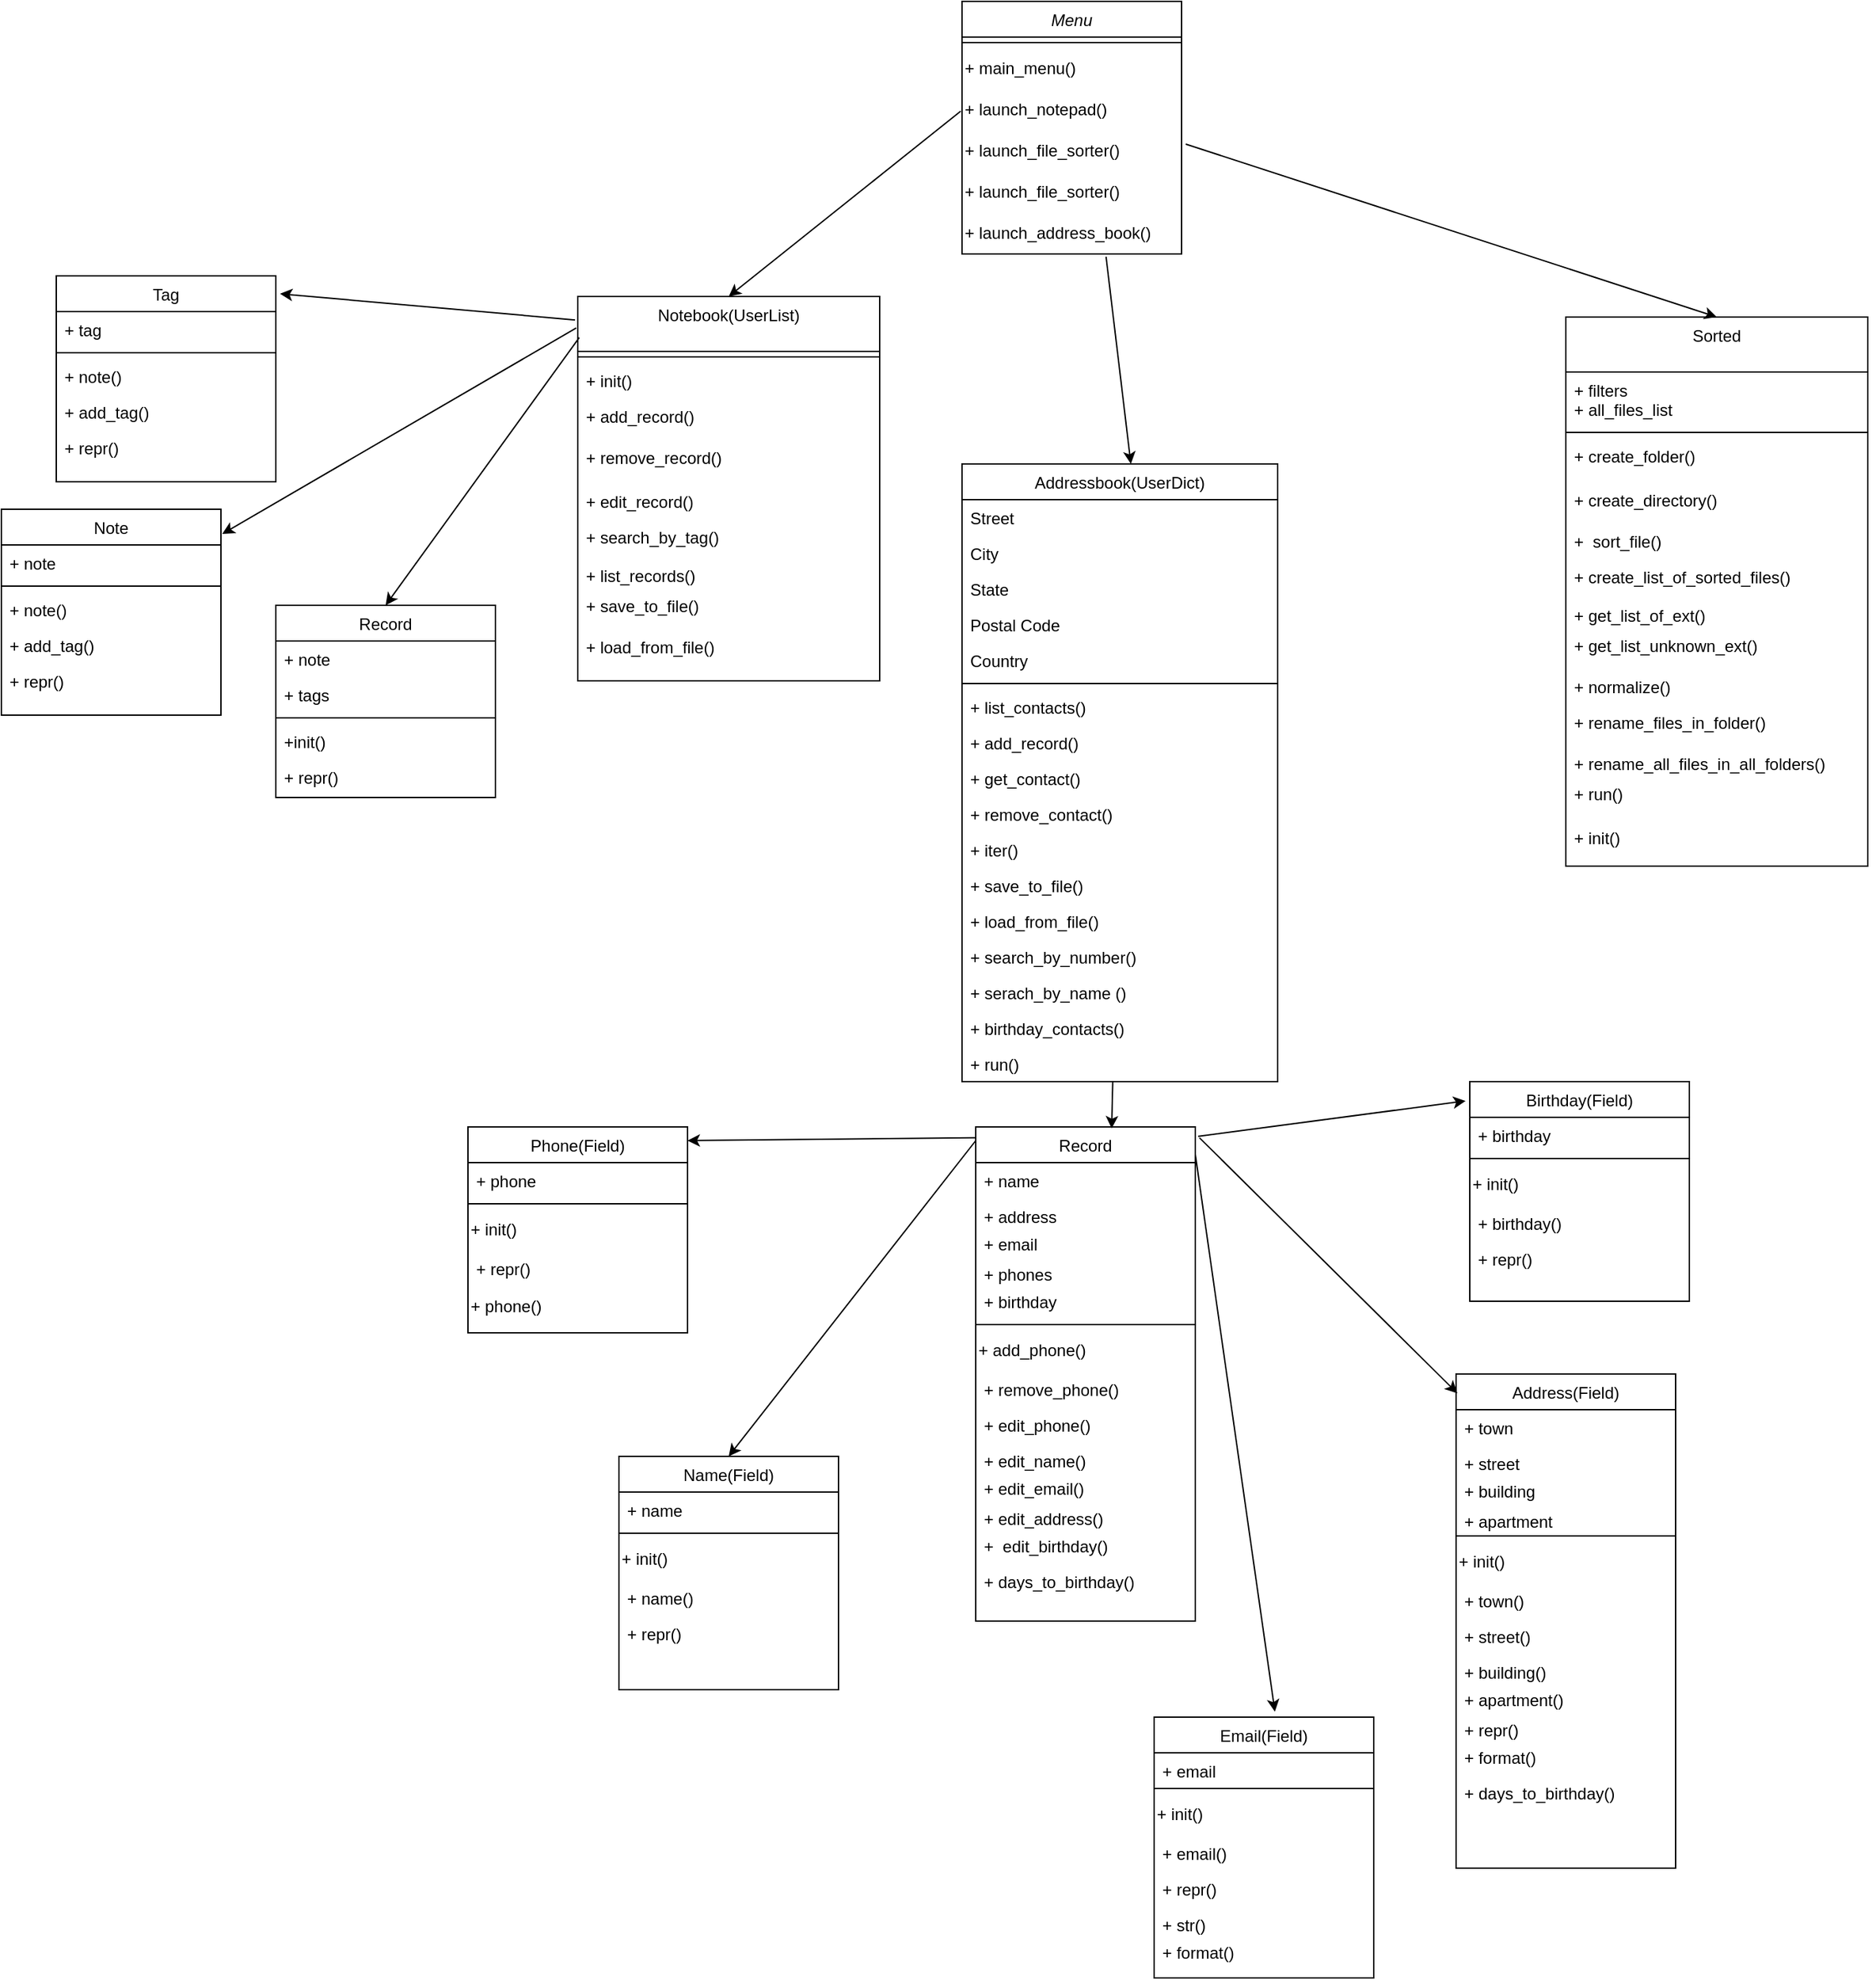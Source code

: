 <mxfile version="22.1.4" type="github">
  <diagram id="C5RBs43oDa-KdzZeNtuy" name="Page-1">
    <mxGraphModel dx="2603" dy="827" grid="1" gridSize="10" guides="1" tooltips="1" connect="1" arrows="1" fold="1" page="1" pageScale="1" pageWidth="1169" pageHeight="1654" math="0" shadow="0">
      <root>
        <mxCell id="WIyWlLk6GJQsqaUBKTNV-0" />
        <mxCell id="WIyWlLk6GJQsqaUBKTNV-1" parent="WIyWlLk6GJQsqaUBKTNV-0" />
        <mxCell id="zkfFHV4jXpPFQw0GAbJ--0" value="Menu" style="swimlane;fontStyle=2;align=center;verticalAlign=top;childLayout=stackLayout;horizontal=1;startSize=26;horizontalStack=0;resizeParent=1;resizeLast=0;collapsible=1;marginBottom=0;rounded=0;shadow=0;strokeWidth=1;labelBackgroundColor=default;" parent="WIyWlLk6GJQsqaUBKTNV-1" vertex="1">
          <mxGeometry x="-240" y="40" width="160" height="184" as="geometry">
            <mxRectangle x="230" y="140" width="160" height="26" as="alternateBounds" />
          </mxGeometry>
        </mxCell>
        <mxCell id="zkfFHV4jXpPFQw0GAbJ--4" value="" style="line;html=1;strokeWidth=1;align=left;verticalAlign=middle;spacingTop=-1;spacingLeft=3;spacingRight=3;rotatable=0;labelPosition=right;points=[];portConstraint=eastwest;" parent="zkfFHV4jXpPFQw0GAbJ--0" vertex="1">
          <mxGeometry y="26" width="160" height="8" as="geometry" />
        </mxCell>
        <mxCell id="Uabi-TmTKqP2fMyp2ywP-6" value="+ main_menu()" style="text;html=1;align=left;verticalAlign=middle;resizable=0;points=[];autosize=1;strokeColor=none;fillColor=none;" vertex="1" parent="zkfFHV4jXpPFQw0GAbJ--0">
          <mxGeometry y="34" width="160" height="30" as="geometry" />
        </mxCell>
        <mxCell id="Uabi-TmTKqP2fMyp2ywP-8" value="+ launch_notepad()" style="text;html=1;align=left;verticalAlign=middle;resizable=0;points=[];autosize=1;strokeColor=none;fillColor=none;" vertex="1" parent="zkfFHV4jXpPFQw0GAbJ--0">
          <mxGeometry y="64" width="160" height="30" as="geometry" />
        </mxCell>
        <mxCell id="Uabi-TmTKqP2fMyp2ywP-166" value="+ launch_file_sorter()" style="text;html=1;align=left;verticalAlign=middle;resizable=0;points=[];autosize=1;strokeColor=none;fillColor=none;" vertex="1" parent="zkfFHV4jXpPFQw0GAbJ--0">
          <mxGeometry y="94" width="160" height="30" as="geometry" />
        </mxCell>
        <mxCell id="Uabi-TmTKqP2fMyp2ywP-11" value="+ launch_file_sorter()" style="text;html=1;align=left;verticalAlign=middle;resizable=0;points=[];autosize=1;strokeColor=none;fillColor=none;" vertex="1" parent="zkfFHV4jXpPFQw0GAbJ--0">
          <mxGeometry y="124" width="160" height="30" as="geometry" />
        </mxCell>
        <mxCell id="Uabi-TmTKqP2fMyp2ywP-7" value="+ launch_address_book()" style="text;html=1;align=left;verticalAlign=middle;resizable=0;points=[];autosize=1;strokeColor=none;fillColor=none;" vertex="1" parent="zkfFHV4jXpPFQw0GAbJ--0">
          <mxGeometry y="154" width="160" height="30" as="geometry" />
        </mxCell>
        <mxCell id="zkfFHV4jXpPFQw0GAbJ--6" value="Note" style="swimlane;fontStyle=0;align=center;verticalAlign=top;childLayout=stackLayout;horizontal=1;startSize=26;horizontalStack=0;resizeParent=1;resizeLast=0;collapsible=1;marginBottom=0;rounded=0;shadow=0;strokeWidth=1;" parent="WIyWlLk6GJQsqaUBKTNV-1" vertex="1">
          <mxGeometry x="-940" y="410" width="160" height="150" as="geometry">
            <mxRectangle x="130" y="380" width="160" height="26" as="alternateBounds" />
          </mxGeometry>
        </mxCell>
        <mxCell id="zkfFHV4jXpPFQw0GAbJ--7" value="+ note" style="text;align=left;verticalAlign=top;spacingLeft=4;spacingRight=4;overflow=hidden;rotatable=0;points=[[0,0.5],[1,0.5]];portConstraint=eastwest;" parent="zkfFHV4jXpPFQw0GAbJ--6" vertex="1">
          <mxGeometry y="26" width="160" height="26" as="geometry" />
        </mxCell>
        <mxCell id="zkfFHV4jXpPFQw0GAbJ--9" value="" style="line;html=1;strokeWidth=1;align=left;verticalAlign=middle;spacingTop=-1;spacingLeft=3;spacingRight=3;rotatable=0;labelPosition=right;points=[];portConstraint=eastwest;" parent="zkfFHV4jXpPFQw0GAbJ--6" vertex="1">
          <mxGeometry y="52" width="160" height="8" as="geometry" />
        </mxCell>
        <mxCell id="zkfFHV4jXpPFQw0GAbJ--10" value="+ note()" style="text;align=left;verticalAlign=top;spacingLeft=4;spacingRight=4;overflow=hidden;rotatable=0;points=[[0,0.5],[1,0.5]];portConstraint=eastwest;fontStyle=0" parent="zkfFHV4jXpPFQw0GAbJ--6" vertex="1">
          <mxGeometry y="60" width="160" height="26" as="geometry" />
        </mxCell>
        <mxCell id="zkfFHV4jXpPFQw0GAbJ--11" value="+ add_tag()" style="text;align=left;verticalAlign=top;spacingLeft=4;spacingRight=4;overflow=hidden;rotatable=0;points=[[0,0.5],[1,0.5]];portConstraint=eastwest;" parent="zkfFHV4jXpPFQw0GAbJ--6" vertex="1">
          <mxGeometry y="86" width="160" height="26" as="geometry" />
        </mxCell>
        <mxCell id="Uabi-TmTKqP2fMyp2ywP-159" value="+ repr()" style="text;align=left;verticalAlign=top;spacingLeft=4;spacingRight=4;overflow=hidden;rotatable=0;points=[[0,0.5],[1,0.5]];portConstraint=eastwest;" vertex="1" parent="zkfFHV4jXpPFQw0GAbJ--6">
          <mxGeometry y="112" width="160" height="26" as="geometry" />
        </mxCell>
        <mxCell id="zkfFHV4jXpPFQw0GAbJ--13" value="Sorted" style="swimlane;fontStyle=0;align=center;verticalAlign=top;childLayout=stackLayout;horizontal=1;startSize=40;horizontalStack=0;resizeParent=1;resizeLast=0;collapsible=1;marginBottom=0;rounded=0;shadow=0;strokeWidth=1;" parent="WIyWlLk6GJQsqaUBKTNV-1" vertex="1">
          <mxGeometry x="200" y="270" width="220" height="400" as="geometry">
            <mxRectangle x="340" y="380" width="170" height="26" as="alternateBounds" />
          </mxGeometry>
        </mxCell>
        <mxCell id="Uabi-TmTKqP2fMyp2ywP-145" value="+ filters&#xa;+ all_files_list" style="text;align=left;verticalAlign=top;spacingLeft=4;spacingRight=4;overflow=hidden;rotatable=0;points=[[0,0.5],[1,0.5]];portConstraint=eastwest;fontStyle=0" vertex="1" parent="zkfFHV4jXpPFQw0GAbJ--13">
          <mxGeometry y="40" width="220" height="40" as="geometry" />
        </mxCell>
        <mxCell id="zkfFHV4jXpPFQw0GAbJ--15" value="&lt;br&gt;" style="line;html=1;strokeWidth=1;align=left;verticalAlign=middle;spacingTop=-1;spacingLeft=3;spacingRight=3;rotatable=0;labelPosition=right;points=[];portConstraint=eastwest;" parent="zkfFHV4jXpPFQw0GAbJ--13" vertex="1">
          <mxGeometry y="80" width="220" height="8" as="geometry" />
        </mxCell>
        <mxCell id="Uabi-TmTKqP2fMyp2ywP-149" value="+ create_folder()&#xa;" style="text;align=left;verticalAlign=top;spacingLeft=4;spacingRight=4;overflow=hidden;rotatable=0;points=[[0,0.5],[1,0.5]];portConstraint=eastwest;rounded=0;shadow=0;html=0;" vertex="1" parent="zkfFHV4jXpPFQw0GAbJ--13">
          <mxGeometry y="88" width="220" height="32" as="geometry" />
        </mxCell>
        <mxCell id="Uabi-TmTKqP2fMyp2ywP-203" value="+ create_directory()" style="text;align=left;verticalAlign=top;spacingLeft=4;spacingRight=4;overflow=hidden;rotatable=0;points=[[0,0.5],[1,0.5]];portConstraint=eastwest;fontStyle=0" vertex="1" parent="zkfFHV4jXpPFQw0GAbJ--13">
          <mxGeometry y="120" width="220" height="30" as="geometry" />
        </mxCell>
        <mxCell id="Uabi-TmTKqP2fMyp2ywP-148" value="+  sort_file()" style="text;align=left;verticalAlign=top;spacingLeft=4;spacingRight=4;overflow=hidden;rotatable=0;points=[[0,0.5],[1,0.5]];portConstraint=eastwest;" vertex="1" parent="zkfFHV4jXpPFQw0GAbJ--13">
          <mxGeometry y="150" width="220" height="26" as="geometry" />
        </mxCell>
        <mxCell id="Uabi-TmTKqP2fMyp2ywP-147" value="+ create_list_of_sorted_files()" style="text;align=left;verticalAlign=top;spacingLeft=4;spacingRight=4;overflow=hidden;rotatable=0;points=[[0,0.5],[1,0.5]];portConstraint=eastwest;rounded=0;shadow=0;html=0;" vertex="1" parent="zkfFHV4jXpPFQw0GAbJ--13">
          <mxGeometry y="176" width="220" height="28" as="geometry" />
        </mxCell>
        <mxCell id="Uabi-TmTKqP2fMyp2ywP-146" value="+ get_list_of_ext()" style="text;align=left;verticalAlign=top;spacingLeft=4;spacingRight=4;overflow=hidden;rotatable=0;points=[[0,0.5],[1,0.5]];portConstraint=eastwest;fontStyle=0" vertex="1" parent="zkfFHV4jXpPFQw0GAbJ--13">
          <mxGeometry y="204" width="220" height="22" as="geometry" />
        </mxCell>
        <mxCell id="Uabi-TmTKqP2fMyp2ywP-144" value="+ get_list_unknown_ext()" style="text;align=left;verticalAlign=top;spacingLeft=4;spacingRight=4;overflow=hidden;rotatable=0;points=[[0,0.5],[1,0.5]];portConstraint=eastwest;fontStyle=0" vertex="1" parent="zkfFHV4jXpPFQw0GAbJ--13">
          <mxGeometry y="226" width="220" height="30" as="geometry" />
        </mxCell>
        <mxCell id="Uabi-TmTKqP2fMyp2ywP-152" value="+ normalize()" style="text;align=left;verticalAlign=top;spacingLeft=4;spacingRight=4;overflow=hidden;rotatable=0;points=[[0,0.5],[1,0.5]];portConstraint=eastwest;" vertex="1" parent="zkfFHV4jXpPFQw0GAbJ--13">
          <mxGeometry y="256" width="220" height="26" as="geometry" />
        </mxCell>
        <mxCell id="Uabi-TmTKqP2fMyp2ywP-153" value="+ rename_files_in_folder()" style="text;align=left;verticalAlign=top;spacingLeft=4;spacingRight=4;overflow=hidden;rotatable=0;points=[[0,0.5],[1,0.5]];portConstraint=eastwest;fontStyle=0" vertex="1" parent="zkfFHV4jXpPFQw0GAbJ--13">
          <mxGeometry y="282" width="220" height="30" as="geometry" />
        </mxCell>
        <mxCell id="Uabi-TmTKqP2fMyp2ywP-157" value="+ rename_all_files_in_all_folders()" style="text;align=left;verticalAlign=top;spacingLeft=4;spacingRight=4;overflow=hidden;rotatable=0;points=[[0,0.5],[1,0.5]];portConstraint=eastwest;fontStyle=0" vertex="1" parent="zkfFHV4jXpPFQw0GAbJ--13">
          <mxGeometry y="312" width="220" height="22" as="geometry" />
        </mxCell>
        <mxCell id="Uabi-TmTKqP2fMyp2ywP-156" value="+ run()" style="text;align=left;verticalAlign=top;spacingLeft=4;spacingRight=4;overflow=hidden;rotatable=0;points=[[0,0.5],[1,0.5]];portConstraint=eastwest;rounded=0;shadow=0;html=0;" vertex="1" parent="zkfFHV4jXpPFQw0GAbJ--13">
          <mxGeometry y="334" width="220" height="32" as="geometry" />
        </mxCell>
        <mxCell id="Uabi-TmTKqP2fMyp2ywP-143" value="+ init()" style="text;align=left;verticalAlign=top;spacingLeft=4;spacingRight=4;overflow=hidden;rotatable=0;points=[[0,0.5],[1,0.5]];portConstraint=eastwest;" vertex="1" parent="zkfFHV4jXpPFQw0GAbJ--13">
          <mxGeometry y="366" width="220" height="26" as="geometry" />
        </mxCell>
        <mxCell id="zkfFHV4jXpPFQw0GAbJ--17" value="Addressbook(UserDict)" style="swimlane;fontStyle=0;align=center;verticalAlign=top;childLayout=stackLayout;horizontal=1;startSize=26;horizontalStack=0;resizeParent=1;resizeLast=0;collapsible=1;marginBottom=0;rounded=0;shadow=0;strokeWidth=1;" parent="WIyWlLk6GJQsqaUBKTNV-1" vertex="1">
          <mxGeometry x="-240" y="377" width="230" height="450" as="geometry">
            <mxRectangle x="550" y="140" width="160" height="26" as="alternateBounds" />
          </mxGeometry>
        </mxCell>
        <mxCell id="zkfFHV4jXpPFQw0GAbJ--18" value="Street" style="text;align=left;verticalAlign=top;spacingLeft=4;spacingRight=4;overflow=hidden;rotatable=0;points=[[0,0.5],[1,0.5]];portConstraint=eastwest;" parent="zkfFHV4jXpPFQw0GAbJ--17" vertex="1">
          <mxGeometry y="26" width="230" height="26" as="geometry" />
        </mxCell>
        <mxCell id="zkfFHV4jXpPFQw0GAbJ--19" value="City" style="text;align=left;verticalAlign=top;spacingLeft=4;spacingRight=4;overflow=hidden;rotatable=0;points=[[0,0.5],[1,0.5]];portConstraint=eastwest;rounded=0;shadow=0;html=0;" parent="zkfFHV4jXpPFQw0GAbJ--17" vertex="1">
          <mxGeometry y="52" width="230" height="26" as="geometry" />
        </mxCell>
        <mxCell id="zkfFHV4jXpPFQw0GAbJ--20" value="State" style="text;align=left;verticalAlign=top;spacingLeft=4;spacingRight=4;overflow=hidden;rotatable=0;points=[[0,0.5],[1,0.5]];portConstraint=eastwest;rounded=0;shadow=0;html=0;" parent="zkfFHV4jXpPFQw0GAbJ--17" vertex="1">
          <mxGeometry y="78" width="230" height="26" as="geometry" />
        </mxCell>
        <mxCell id="zkfFHV4jXpPFQw0GAbJ--21" value="Postal Code" style="text;align=left;verticalAlign=top;spacingLeft=4;spacingRight=4;overflow=hidden;rotatable=0;points=[[0,0.5],[1,0.5]];portConstraint=eastwest;rounded=0;shadow=0;html=0;" parent="zkfFHV4jXpPFQw0GAbJ--17" vertex="1">
          <mxGeometry y="104" width="230" height="26" as="geometry" />
        </mxCell>
        <mxCell id="zkfFHV4jXpPFQw0GAbJ--22" value="Country" style="text;align=left;verticalAlign=top;spacingLeft=4;spacingRight=4;overflow=hidden;rotatable=0;points=[[0,0.5],[1,0.5]];portConstraint=eastwest;rounded=0;shadow=0;html=0;" parent="zkfFHV4jXpPFQw0GAbJ--17" vertex="1">
          <mxGeometry y="130" width="230" height="26" as="geometry" />
        </mxCell>
        <mxCell id="zkfFHV4jXpPFQw0GAbJ--23" value="" style="line;html=1;strokeWidth=1;align=left;verticalAlign=middle;spacingTop=-1;spacingLeft=3;spacingRight=3;rotatable=0;labelPosition=right;points=[];portConstraint=eastwest;" parent="zkfFHV4jXpPFQw0GAbJ--17" vertex="1">
          <mxGeometry y="156" width="230" height="8" as="geometry" />
        </mxCell>
        <mxCell id="zkfFHV4jXpPFQw0GAbJ--24" value="+ list_contacts()" style="text;align=left;verticalAlign=top;spacingLeft=4;spacingRight=4;overflow=hidden;rotatable=0;points=[[0,0.5],[1,0.5]];portConstraint=eastwest;" parent="zkfFHV4jXpPFQw0GAbJ--17" vertex="1">
          <mxGeometry y="164" width="230" height="26" as="geometry" />
        </mxCell>
        <mxCell id="zkfFHV4jXpPFQw0GAbJ--25" value="+ add_record()" style="text;align=left;verticalAlign=top;spacingLeft=4;spacingRight=4;overflow=hidden;rotatable=0;points=[[0,0.5],[1,0.5]];portConstraint=eastwest;" parent="zkfFHV4jXpPFQw0GAbJ--17" vertex="1">
          <mxGeometry y="190" width="230" height="26" as="geometry" />
        </mxCell>
        <mxCell id="Uabi-TmTKqP2fMyp2ywP-50" value="+ get_contact()" style="text;align=left;verticalAlign=top;spacingLeft=4;spacingRight=4;overflow=hidden;rotatable=0;points=[[0,0.5],[1,0.5]];portConstraint=eastwest;rounded=0;shadow=0;html=0;" vertex="1" parent="zkfFHV4jXpPFQw0GAbJ--17">
          <mxGeometry y="216" width="230" height="26" as="geometry" />
        </mxCell>
        <mxCell id="Uabi-TmTKqP2fMyp2ywP-51" value="+ remove_contact()" style="text;align=left;verticalAlign=top;spacingLeft=4;spacingRight=4;overflow=hidden;rotatable=0;points=[[0,0.5],[1,0.5]];portConstraint=eastwest;rounded=0;shadow=0;html=0;" vertex="1" parent="zkfFHV4jXpPFQw0GAbJ--17">
          <mxGeometry y="242" width="230" height="26" as="geometry" />
        </mxCell>
        <mxCell id="Uabi-TmTKqP2fMyp2ywP-53" value="+ iter()" style="text;align=left;verticalAlign=top;spacingLeft=4;spacingRight=4;overflow=hidden;rotatable=0;points=[[0,0.5],[1,0.5]];portConstraint=eastwest;rounded=0;shadow=0;html=0;" vertex="1" parent="zkfFHV4jXpPFQw0GAbJ--17">
          <mxGeometry y="268" width="230" height="26" as="geometry" />
        </mxCell>
        <mxCell id="Uabi-TmTKqP2fMyp2ywP-52" value="+ save_to_file()" style="text;align=left;verticalAlign=top;spacingLeft=4;spacingRight=4;overflow=hidden;rotatable=0;points=[[0,0.5],[1,0.5]];portConstraint=eastwest;rounded=0;shadow=0;html=0;" vertex="1" parent="zkfFHV4jXpPFQw0GAbJ--17">
          <mxGeometry y="294" width="230" height="26" as="geometry" />
        </mxCell>
        <mxCell id="Uabi-TmTKqP2fMyp2ywP-54" value="+ load_from_file()" style="text;align=left;verticalAlign=top;spacingLeft=4;spacingRight=4;overflow=hidden;rotatable=0;points=[[0,0.5],[1,0.5]];portConstraint=eastwest;" vertex="1" parent="zkfFHV4jXpPFQw0GAbJ--17">
          <mxGeometry y="320" width="230" height="26" as="geometry" />
        </mxCell>
        <mxCell id="Uabi-TmTKqP2fMyp2ywP-59" value="+ search_by_number()" style="text;align=left;verticalAlign=top;spacingLeft=4;spacingRight=4;overflow=hidden;rotatable=0;points=[[0,0.5],[1,0.5]];portConstraint=eastwest;rounded=0;shadow=0;html=0;" vertex="1" parent="zkfFHV4jXpPFQw0GAbJ--17">
          <mxGeometry y="346" width="230" height="26" as="geometry" />
        </mxCell>
        <mxCell id="Uabi-TmTKqP2fMyp2ywP-58" value="+ serach_by_name ()" style="text;align=left;verticalAlign=top;spacingLeft=4;spacingRight=4;overflow=hidden;rotatable=0;points=[[0,0.5],[1,0.5]];portConstraint=eastwest;rounded=0;shadow=0;html=0;" vertex="1" parent="zkfFHV4jXpPFQw0GAbJ--17">
          <mxGeometry y="372" width="230" height="26" as="geometry" />
        </mxCell>
        <mxCell id="Uabi-TmTKqP2fMyp2ywP-57" value="+ birthday_contacts()" style="text;align=left;verticalAlign=top;spacingLeft=4;spacingRight=4;overflow=hidden;rotatable=0;points=[[0,0.5],[1,0.5]];portConstraint=eastwest;rounded=0;shadow=0;html=0;" vertex="1" parent="zkfFHV4jXpPFQw0GAbJ--17">
          <mxGeometry y="398" width="230" height="26" as="geometry" />
        </mxCell>
        <mxCell id="Uabi-TmTKqP2fMyp2ywP-56" value="+ run()" style="text;align=left;verticalAlign=top;spacingLeft=4;spacingRight=4;overflow=hidden;rotatable=0;points=[[0,0.5],[1,0.5]];portConstraint=eastwest;rounded=0;shadow=0;html=0;" vertex="1" parent="zkfFHV4jXpPFQw0GAbJ--17">
          <mxGeometry y="424" width="230" height="26" as="geometry" />
        </mxCell>
        <mxCell id="Uabi-TmTKqP2fMyp2ywP-1" value="" style="endArrow=classic;html=1;rounded=0;exitX=-0.005;exitY=0.082;exitDx=0;exitDy=0;exitPerimeter=0;entryX=1.006;entryY=0.12;entryDx=0;entryDy=0;entryPerimeter=0;" edge="1" parent="WIyWlLk6GJQsqaUBKTNV-1" source="Uabi-TmTKqP2fMyp2ywP-173" target="zkfFHV4jXpPFQw0GAbJ--6">
          <mxGeometry width="50" height="50" relative="1" as="geometry">
            <mxPoint x="-204" y="530" as="sourcePoint" />
            <mxPoint x="-264" y="690" as="targetPoint" />
          </mxGeometry>
        </mxCell>
        <mxCell id="Uabi-TmTKqP2fMyp2ywP-13" value="Record" style="swimlane;fontStyle=0;align=center;verticalAlign=top;childLayout=stackLayout;horizontal=1;startSize=26;horizontalStack=0;resizeParent=1;resizeLast=0;collapsible=1;marginBottom=0;rounded=0;shadow=0;strokeWidth=1;" vertex="1" parent="WIyWlLk6GJQsqaUBKTNV-1">
          <mxGeometry x="-230" y="860" width="160" height="360" as="geometry">
            <mxRectangle x="130" y="380" width="160" height="26" as="alternateBounds" />
          </mxGeometry>
        </mxCell>
        <mxCell id="Uabi-TmTKqP2fMyp2ywP-14" value="+ name" style="text;align=left;verticalAlign=top;spacingLeft=4;spacingRight=4;overflow=hidden;rotatable=0;points=[[0,0.5],[1,0.5]];portConstraint=eastwest;" vertex="1" parent="Uabi-TmTKqP2fMyp2ywP-13">
          <mxGeometry y="26" width="160" height="26" as="geometry" />
        </mxCell>
        <mxCell id="Uabi-TmTKqP2fMyp2ywP-15" value="+ address&#xa;" style="text;align=left;verticalAlign=top;spacingLeft=4;spacingRight=4;overflow=hidden;rotatable=0;points=[[0,0.5],[1,0.5]];portConstraint=eastwest;rounded=0;shadow=0;html=0;" vertex="1" parent="Uabi-TmTKqP2fMyp2ywP-13">
          <mxGeometry y="52" width="160" height="20" as="geometry" />
        </mxCell>
        <mxCell id="Uabi-TmTKqP2fMyp2ywP-17" value="+ email" style="text;align=left;verticalAlign=top;spacingLeft=4;spacingRight=4;overflow=hidden;rotatable=0;points=[[0,0.5],[1,0.5]];portConstraint=eastwest;fontStyle=0" vertex="1" parent="Uabi-TmTKqP2fMyp2ywP-13">
          <mxGeometry y="72" width="160" height="22" as="geometry" />
        </mxCell>
        <mxCell id="Uabi-TmTKqP2fMyp2ywP-20" value="+ phones" style="text;align=left;verticalAlign=top;spacingLeft=4;spacingRight=4;overflow=hidden;rotatable=0;points=[[0,0.5],[1,0.5]];portConstraint=eastwest;fontStyle=0" vertex="1" parent="Uabi-TmTKqP2fMyp2ywP-13">
          <mxGeometry y="94" width="160" height="20" as="geometry" />
        </mxCell>
        <mxCell id="Uabi-TmTKqP2fMyp2ywP-28" value="+ birthday" style="text;align=left;verticalAlign=top;spacingLeft=4;spacingRight=4;overflow=hidden;rotatable=0;points=[[0,0.5],[1,0.5]];portConstraint=eastwest;fontStyle=0" vertex="1" parent="Uabi-TmTKqP2fMyp2ywP-13">
          <mxGeometry y="114" width="160" height="26" as="geometry" />
        </mxCell>
        <mxCell id="Uabi-TmTKqP2fMyp2ywP-16" value="" style="line;html=1;strokeWidth=1;align=left;verticalAlign=middle;spacingTop=-1;spacingLeft=3;spacingRight=3;rotatable=0;labelPosition=right;points=[];portConstraint=eastwest;" vertex="1" parent="Uabi-TmTKqP2fMyp2ywP-13">
          <mxGeometry y="140" width="160" height="8" as="geometry" />
        </mxCell>
        <mxCell id="Uabi-TmTKqP2fMyp2ywP-29" value="+ add_phone()" style="text;html=1;align=left;verticalAlign=middle;resizable=0;points=[];autosize=1;strokeColor=none;fillColor=none;" vertex="1" parent="Uabi-TmTKqP2fMyp2ywP-13">
          <mxGeometry y="148" width="160" height="30" as="geometry" />
        </mxCell>
        <mxCell id="Uabi-TmTKqP2fMyp2ywP-41" value="+ remove_phone()" style="text;align=left;verticalAlign=top;spacingLeft=4;spacingRight=4;overflow=hidden;rotatable=0;points=[[0,0.5],[1,0.5]];portConstraint=eastwest;" vertex="1" parent="Uabi-TmTKqP2fMyp2ywP-13">
          <mxGeometry y="178" width="160" height="26" as="geometry" />
        </mxCell>
        <mxCell id="Uabi-TmTKqP2fMyp2ywP-45" value="+ edit_phone()" style="text;align=left;verticalAlign=top;spacingLeft=4;spacingRight=4;overflow=hidden;rotatable=0;points=[[0,0.5],[1,0.5]];portConstraint=eastwest;fontStyle=0" vertex="1" parent="Uabi-TmTKqP2fMyp2ywP-13">
          <mxGeometry y="204" width="160" height="26" as="geometry" />
        </mxCell>
        <mxCell id="Uabi-TmTKqP2fMyp2ywP-44" value="+ edit_name()" style="text;align=left;verticalAlign=top;spacingLeft=4;spacingRight=4;overflow=hidden;rotatable=0;points=[[0,0.5],[1,0.5]];portConstraint=eastwest;fontStyle=0" vertex="1" parent="Uabi-TmTKqP2fMyp2ywP-13">
          <mxGeometry y="230" width="160" height="20" as="geometry" />
        </mxCell>
        <mxCell id="Uabi-TmTKqP2fMyp2ywP-43" value="+ edit_email()" style="text;align=left;verticalAlign=top;spacingLeft=4;spacingRight=4;overflow=hidden;rotatable=0;points=[[0,0.5],[1,0.5]];portConstraint=eastwest;fontStyle=0" vertex="1" parent="Uabi-TmTKqP2fMyp2ywP-13">
          <mxGeometry y="250" width="160" height="22" as="geometry" />
        </mxCell>
        <mxCell id="Uabi-TmTKqP2fMyp2ywP-42" value="+ edit_address()" style="text;align=left;verticalAlign=top;spacingLeft=4;spacingRight=4;overflow=hidden;rotatable=0;points=[[0,0.5],[1,0.5]];portConstraint=eastwest;rounded=0;shadow=0;html=0;" vertex="1" parent="Uabi-TmTKqP2fMyp2ywP-13">
          <mxGeometry y="272" width="160" height="20" as="geometry" />
        </mxCell>
        <mxCell id="Uabi-TmTKqP2fMyp2ywP-46" value="+  edit_birthday()" style="text;align=left;verticalAlign=top;spacingLeft=4;spacingRight=4;overflow=hidden;rotatable=0;points=[[0,0.5],[1,0.5]];portConstraint=eastwest;" vertex="1" parent="Uabi-TmTKqP2fMyp2ywP-13">
          <mxGeometry y="292" width="160" height="26" as="geometry" />
        </mxCell>
        <mxCell id="Uabi-TmTKqP2fMyp2ywP-47" value="+ days_to_birthday()&#xa;" style="text;align=left;verticalAlign=top;spacingLeft=4;spacingRight=4;overflow=hidden;rotatable=0;points=[[0,0.5],[1,0.5]];portConstraint=eastwest;rounded=0;shadow=0;html=0;" vertex="1" parent="Uabi-TmTKqP2fMyp2ywP-13">
          <mxGeometry y="318" width="160" height="32" as="geometry" />
        </mxCell>
        <mxCell id="Uabi-TmTKqP2fMyp2ywP-60" value="Phone(Field)" style="swimlane;fontStyle=0;align=center;verticalAlign=top;childLayout=stackLayout;horizontal=1;startSize=26;horizontalStack=0;resizeParent=1;resizeLast=0;collapsible=1;marginBottom=0;rounded=0;shadow=0;strokeWidth=1;" vertex="1" parent="WIyWlLk6GJQsqaUBKTNV-1">
          <mxGeometry x="-600" y="860" width="160" height="150" as="geometry">
            <mxRectangle x="130" y="380" width="160" height="26" as="alternateBounds" />
          </mxGeometry>
        </mxCell>
        <mxCell id="Uabi-TmTKqP2fMyp2ywP-61" value="+ phone" style="text;align=left;verticalAlign=top;spacingLeft=4;spacingRight=4;overflow=hidden;rotatable=0;points=[[0,0.5],[1,0.5]];portConstraint=eastwest;" vertex="1" parent="Uabi-TmTKqP2fMyp2ywP-60">
          <mxGeometry y="26" width="160" height="26" as="geometry" />
        </mxCell>
        <mxCell id="Uabi-TmTKqP2fMyp2ywP-66" value="" style="line;html=1;strokeWidth=1;align=left;verticalAlign=middle;spacingTop=-1;spacingLeft=3;spacingRight=3;rotatable=0;labelPosition=right;points=[];portConstraint=eastwest;" vertex="1" parent="Uabi-TmTKqP2fMyp2ywP-60">
          <mxGeometry y="52" width="160" height="8" as="geometry" />
        </mxCell>
        <mxCell id="Uabi-TmTKqP2fMyp2ywP-67" value="+ init()" style="text;html=1;align=left;verticalAlign=middle;resizable=0;points=[];autosize=1;strokeColor=none;fillColor=none;" vertex="1" parent="Uabi-TmTKqP2fMyp2ywP-60">
          <mxGeometry y="60" width="160" height="30" as="geometry" />
        </mxCell>
        <mxCell id="Uabi-TmTKqP2fMyp2ywP-69" value="+ repr()" style="text;align=left;verticalAlign=top;spacingLeft=4;spacingRight=4;overflow=hidden;rotatable=0;points=[[0,0.5],[1,0.5]];portConstraint=eastwest;fontStyle=0" vertex="1" parent="Uabi-TmTKqP2fMyp2ywP-60">
          <mxGeometry y="90" width="160" height="26" as="geometry" />
        </mxCell>
        <mxCell id="Uabi-TmTKqP2fMyp2ywP-137" value="+ phone()" style="text;html=1;align=left;verticalAlign=middle;resizable=0;points=[];autosize=1;strokeColor=none;fillColor=none;" vertex="1" parent="Uabi-TmTKqP2fMyp2ywP-60">
          <mxGeometry y="116" width="160" height="30" as="geometry" />
        </mxCell>
        <mxCell id="Uabi-TmTKqP2fMyp2ywP-75" value="Birthday(Field)" style="swimlane;fontStyle=0;align=center;verticalAlign=top;childLayout=stackLayout;horizontal=1;startSize=26;horizontalStack=0;resizeParent=1;resizeLast=0;collapsible=1;marginBottom=0;rounded=0;shadow=0;strokeWidth=1;" vertex="1" parent="WIyWlLk6GJQsqaUBKTNV-1">
          <mxGeometry x="130" y="827" width="160" height="160" as="geometry">
            <mxRectangle x="130" y="380" width="160" height="26" as="alternateBounds" />
          </mxGeometry>
        </mxCell>
        <mxCell id="Uabi-TmTKqP2fMyp2ywP-76" value="+ birthday" style="text;align=left;verticalAlign=top;spacingLeft=4;spacingRight=4;overflow=hidden;rotatable=0;points=[[0,0.5],[1,0.5]];portConstraint=eastwest;" vertex="1" parent="Uabi-TmTKqP2fMyp2ywP-75">
          <mxGeometry y="26" width="160" height="26" as="geometry" />
        </mxCell>
        <mxCell id="Uabi-TmTKqP2fMyp2ywP-81" value="" style="line;html=1;strokeWidth=1;align=left;verticalAlign=middle;spacingTop=-1;spacingLeft=3;spacingRight=3;rotatable=0;labelPosition=right;points=[];portConstraint=eastwest;" vertex="1" parent="Uabi-TmTKqP2fMyp2ywP-75">
          <mxGeometry y="52" width="160" height="8" as="geometry" />
        </mxCell>
        <mxCell id="Uabi-TmTKqP2fMyp2ywP-82" value="+ init()" style="text;html=1;align=left;verticalAlign=middle;resizable=0;points=[];autosize=1;strokeColor=none;fillColor=none;" vertex="1" parent="Uabi-TmTKqP2fMyp2ywP-75">
          <mxGeometry y="60" width="160" height="30" as="geometry" />
        </mxCell>
        <mxCell id="Uabi-TmTKqP2fMyp2ywP-83" value="+ birthday()" style="text;align=left;verticalAlign=top;spacingLeft=4;spacingRight=4;overflow=hidden;rotatable=0;points=[[0,0.5],[1,0.5]];portConstraint=eastwest;" vertex="1" parent="Uabi-TmTKqP2fMyp2ywP-75">
          <mxGeometry y="90" width="160" height="26" as="geometry" />
        </mxCell>
        <mxCell id="Uabi-TmTKqP2fMyp2ywP-84" value="+ repr()" style="text;align=left;verticalAlign=top;spacingLeft=4;spacingRight=4;overflow=hidden;rotatable=0;points=[[0,0.5],[1,0.5]];portConstraint=eastwest;fontStyle=0" vertex="1" parent="Uabi-TmTKqP2fMyp2ywP-75">
          <mxGeometry y="116" width="160" height="26" as="geometry" />
        </mxCell>
        <mxCell id="Uabi-TmTKqP2fMyp2ywP-90" value="Email(Field)" style="swimlane;fontStyle=0;align=center;verticalAlign=top;childLayout=stackLayout;horizontal=1;startSize=26;horizontalStack=0;resizeParent=1;resizeLast=0;collapsible=1;marginBottom=0;rounded=0;shadow=0;strokeWidth=1;" vertex="1" parent="WIyWlLk6GJQsqaUBKTNV-1">
          <mxGeometry x="-100" y="1290" width="160" height="190" as="geometry">
            <mxRectangle x="130" y="380" width="160" height="26" as="alternateBounds" />
          </mxGeometry>
        </mxCell>
        <mxCell id="Uabi-TmTKqP2fMyp2ywP-93" value="+ email" style="text;align=left;verticalAlign=top;spacingLeft=4;spacingRight=4;overflow=hidden;rotatable=0;points=[[0,0.5],[1,0.5]];portConstraint=eastwest;fontStyle=0" vertex="1" parent="Uabi-TmTKqP2fMyp2ywP-90">
          <mxGeometry y="26" width="160" height="22" as="geometry" />
        </mxCell>
        <mxCell id="Uabi-TmTKqP2fMyp2ywP-96" value="" style="line;html=1;strokeWidth=1;align=left;verticalAlign=middle;spacingTop=-1;spacingLeft=3;spacingRight=3;rotatable=0;labelPosition=right;points=[];portConstraint=eastwest;" vertex="1" parent="Uabi-TmTKqP2fMyp2ywP-90">
          <mxGeometry y="48" width="160" height="8" as="geometry" />
        </mxCell>
        <mxCell id="Uabi-TmTKqP2fMyp2ywP-97" value="+ init()" style="text;html=1;align=left;verticalAlign=middle;resizable=0;points=[];autosize=1;strokeColor=none;fillColor=none;" vertex="1" parent="Uabi-TmTKqP2fMyp2ywP-90">
          <mxGeometry y="56" width="160" height="30" as="geometry" />
        </mxCell>
        <mxCell id="Uabi-TmTKqP2fMyp2ywP-98" value="+ email()" style="text;align=left;verticalAlign=top;spacingLeft=4;spacingRight=4;overflow=hidden;rotatable=0;points=[[0,0.5],[1,0.5]];portConstraint=eastwest;" vertex="1" parent="Uabi-TmTKqP2fMyp2ywP-90">
          <mxGeometry y="86" width="160" height="26" as="geometry" />
        </mxCell>
        <mxCell id="Uabi-TmTKqP2fMyp2ywP-99" value="+ repr()" style="text;align=left;verticalAlign=top;spacingLeft=4;spacingRight=4;overflow=hidden;rotatable=0;points=[[0,0.5],[1,0.5]];portConstraint=eastwest;fontStyle=0" vertex="1" parent="Uabi-TmTKqP2fMyp2ywP-90">
          <mxGeometry y="112" width="160" height="26" as="geometry" />
        </mxCell>
        <mxCell id="Uabi-TmTKqP2fMyp2ywP-100" value="+ str()" style="text;align=left;verticalAlign=top;spacingLeft=4;spacingRight=4;overflow=hidden;rotatable=0;points=[[0,0.5],[1,0.5]];portConstraint=eastwest;fontStyle=0" vertex="1" parent="Uabi-TmTKqP2fMyp2ywP-90">
          <mxGeometry y="138" width="160" height="20" as="geometry" />
        </mxCell>
        <mxCell id="Uabi-TmTKqP2fMyp2ywP-101" value="+ format()" style="text;align=left;verticalAlign=top;spacingLeft=4;spacingRight=4;overflow=hidden;rotatable=0;points=[[0,0.5],[1,0.5]];portConstraint=eastwest;fontStyle=0" vertex="1" parent="Uabi-TmTKqP2fMyp2ywP-90">
          <mxGeometry y="158" width="160" height="22" as="geometry" />
        </mxCell>
        <mxCell id="Uabi-TmTKqP2fMyp2ywP-105" value="Name(Field)" style="swimlane;fontStyle=0;align=center;verticalAlign=top;childLayout=stackLayout;horizontal=1;startSize=26;horizontalStack=0;resizeParent=1;resizeLast=0;collapsible=1;marginBottom=0;rounded=0;shadow=0;strokeWidth=1;" vertex="1" parent="WIyWlLk6GJQsqaUBKTNV-1">
          <mxGeometry x="-490" y="1100" width="160" height="170" as="geometry">
            <mxRectangle x="130" y="380" width="160" height="26" as="alternateBounds" />
          </mxGeometry>
        </mxCell>
        <mxCell id="Uabi-TmTKqP2fMyp2ywP-106" value="+ name" style="text;align=left;verticalAlign=top;spacingLeft=4;spacingRight=4;overflow=hidden;rotatable=0;points=[[0,0.5],[1,0.5]];portConstraint=eastwest;" vertex="1" parent="Uabi-TmTKqP2fMyp2ywP-105">
          <mxGeometry y="26" width="160" height="26" as="geometry" />
        </mxCell>
        <mxCell id="Uabi-TmTKqP2fMyp2ywP-111" value="" style="line;html=1;strokeWidth=1;align=left;verticalAlign=middle;spacingTop=-1;spacingLeft=3;spacingRight=3;rotatable=0;labelPosition=right;points=[];portConstraint=eastwest;" vertex="1" parent="Uabi-TmTKqP2fMyp2ywP-105">
          <mxGeometry y="52" width="160" height="8" as="geometry" />
        </mxCell>
        <mxCell id="Uabi-TmTKqP2fMyp2ywP-112" value="+ init()" style="text;html=1;align=left;verticalAlign=middle;resizable=0;points=[];autosize=1;strokeColor=none;fillColor=none;" vertex="1" parent="Uabi-TmTKqP2fMyp2ywP-105">
          <mxGeometry y="60" width="160" height="30" as="geometry" />
        </mxCell>
        <mxCell id="Uabi-TmTKqP2fMyp2ywP-113" value="+ name()" style="text;align=left;verticalAlign=top;spacingLeft=4;spacingRight=4;overflow=hidden;rotatable=0;points=[[0,0.5],[1,0.5]];portConstraint=eastwest;" vertex="1" parent="Uabi-TmTKqP2fMyp2ywP-105">
          <mxGeometry y="90" width="160" height="26" as="geometry" />
        </mxCell>
        <mxCell id="Uabi-TmTKqP2fMyp2ywP-114" value="+ repr()" style="text;align=left;verticalAlign=top;spacingLeft=4;spacingRight=4;overflow=hidden;rotatable=0;points=[[0,0.5],[1,0.5]];portConstraint=eastwest;fontStyle=0" vertex="1" parent="Uabi-TmTKqP2fMyp2ywP-105">
          <mxGeometry y="116" width="160" height="26" as="geometry" />
        </mxCell>
        <mxCell id="Uabi-TmTKqP2fMyp2ywP-120" value="Address(Field)" style="swimlane;fontStyle=0;align=center;verticalAlign=top;childLayout=stackLayout;horizontal=1;startSize=26;horizontalStack=0;resizeParent=1;resizeLast=0;collapsible=1;marginBottom=0;rounded=0;shadow=0;strokeWidth=1;" vertex="1" parent="WIyWlLk6GJQsqaUBKTNV-1">
          <mxGeometry x="120" y="1040" width="160" height="360" as="geometry">
            <mxRectangle x="130" y="380" width="160" height="26" as="alternateBounds" />
          </mxGeometry>
        </mxCell>
        <mxCell id="Uabi-TmTKqP2fMyp2ywP-121" value="+ town" style="text;align=left;verticalAlign=top;spacingLeft=4;spacingRight=4;overflow=hidden;rotatable=0;points=[[0,0.5],[1,0.5]];portConstraint=eastwest;" vertex="1" parent="Uabi-TmTKqP2fMyp2ywP-120">
          <mxGeometry y="26" width="160" height="26" as="geometry" />
        </mxCell>
        <mxCell id="Uabi-TmTKqP2fMyp2ywP-122" value="+ street&#xa;" style="text;align=left;verticalAlign=top;spacingLeft=4;spacingRight=4;overflow=hidden;rotatable=0;points=[[0,0.5],[1,0.5]];portConstraint=eastwest;rounded=0;shadow=0;html=0;" vertex="1" parent="Uabi-TmTKqP2fMyp2ywP-120">
          <mxGeometry y="52" width="160" height="20" as="geometry" />
        </mxCell>
        <mxCell id="Uabi-TmTKqP2fMyp2ywP-123" value="+ building" style="text;align=left;verticalAlign=top;spacingLeft=4;spacingRight=4;overflow=hidden;rotatable=0;points=[[0,0.5],[1,0.5]];portConstraint=eastwest;fontStyle=0" vertex="1" parent="Uabi-TmTKqP2fMyp2ywP-120">
          <mxGeometry y="72" width="160" height="22" as="geometry" />
        </mxCell>
        <mxCell id="Uabi-TmTKqP2fMyp2ywP-124" value="+ apartment" style="text;align=left;verticalAlign=top;spacingLeft=4;spacingRight=4;overflow=hidden;rotatable=0;points=[[0,0.5],[1,0.5]];portConstraint=eastwest;fontStyle=0" vertex="1" parent="Uabi-TmTKqP2fMyp2ywP-120">
          <mxGeometry y="94" width="160" height="20" as="geometry" />
        </mxCell>
        <mxCell id="Uabi-TmTKqP2fMyp2ywP-126" value="" style="line;html=1;strokeWidth=1;align=left;verticalAlign=middle;spacingTop=-1;spacingLeft=3;spacingRight=3;rotatable=0;labelPosition=right;points=[];portConstraint=eastwest;" vertex="1" parent="Uabi-TmTKqP2fMyp2ywP-120">
          <mxGeometry y="114" width="160" height="8" as="geometry" />
        </mxCell>
        <mxCell id="Uabi-TmTKqP2fMyp2ywP-127" value="+ init()" style="text;html=1;align=left;verticalAlign=middle;resizable=0;points=[];autosize=1;strokeColor=none;fillColor=none;" vertex="1" parent="Uabi-TmTKqP2fMyp2ywP-120">
          <mxGeometry y="122" width="160" height="30" as="geometry" />
        </mxCell>
        <mxCell id="Uabi-TmTKqP2fMyp2ywP-128" value="+ town()" style="text;align=left;verticalAlign=top;spacingLeft=4;spacingRight=4;overflow=hidden;rotatable=0;points=[[0,0.5],[1,0.5]];portConstraint=eastwest;" vertex="1" parent="Uabi-TmTKqP2fMyp2ywP-120">
          <mxGeometry y="152" width="160" height="26" as="geometry" />
        </mxCell>
        <mxCell id="Uabi-TmTKqP2fMyp2ywP-129" value="+ street()" style="text;align=left;verticalAlign=top;spacingLeft=4;spacingRight=4;overflow=hidden;rotatable=0;points=[[0,0.5],[1,0.5]];portConstraint=eastwest;fontStyle=0" vertex="1" parent="Uabi-TmTKqP2fMyp2ywP-120">
          <mxGeometry y="178" width="160" height="26" as="geometry" />
        </mxCell>
        <mxCell id="Uabi-TmTKqP2fMyp2ywP-130" value="+ building()" style="text;align=left;verticalAlign=top;spacingLeft=4;spacingRight=4;overflow=hidden;rotatable=0;points=[[0,0.5],[1,0.5]];portConstraint=eastwest;fontStyle=0" vertex="1" parent="Uabi-TmTKqP2fMyp2ywP-120">
          <mxGeometry y="204" width="160" height="20" as="geometry" />
        </mxCell>
        <mxCell id="Uabi-TmTKqP2fMyp2ywP-131" value="+ apartment()" style="text;align=left;verticalAlign=top;spacingLeft=4;spacingRight=4;overflow=hidden;rotatable=0;points=[[0,0.5],[1,0.5]];portConstraint=eastwest;fontStyle=0" vertex="1" parent="Uabi-TmTKqP2fMyp2ywP-120">
          <mxGeometry y="224" width="160" height="22" as="geometry" />
        </mxCell>
        <mxCell id="Uabi-TmTKqP2fMyp2ywP-132" value="+ repr()" style="text;align=left;verticalAlign=top;spacingLeft=4;spacingRight=4;overflow=hidden;rotatable=0;points=[[0,0.5],[1,0.5]];portConstraint=eastwest;rounded=0;shadow=0;html=0;" vertex="1" parent="Uabi-TmTKqP2fMyp2ywP-120">
          <mxGeometry y="246" width="160" height="20" as="geometry" />
        </mxCell>
        <mxCell id="Uabi-TmTKqP2fMyp2ywP-133" value="+ format()" style="text;align=left;verticalAlign=top;spacingLeft=4;spacingRight=4;overflow=hidden;rotatable=0;points=[[0,0.5],[1,0.5]];portConstraint=eastwest;" vertex="1" parent="Uabi-TmTKqP2fMyp2ywP-120">
          <mxGeometry y="266" width="160" height="26" as="geometry" />
        </mxCell>
        <mxCell id="Uabi-TmTKqP2fMyp2ywP-134" value="+ days_to_birthday()&#xa;" style="text;align=left;verticalAlign=top;spacingLeft=4;spacingRight=4;overflow=hidden;rotatable=0;points=[[0,0.5],[1,0.5]];portConstraint=eastwest;rounded=0;shadow=0;html=0;" vertex="1" parent="Uabi-TmTKqP2fMyp2ywP-120">
          <mxGeometry y="292" width="160" height="32" as="geometry" />
        </mxCell>
        <mxCell id="Uabi-TmTKqP2fMyp2ywP-135" value="" style="endArrow=classic;html=1;rounded=0;exitX=0;exitY=0.022;exitDx=0;exitDy=0;exitPerimeter=0;" edge="1" parent="WIyWlLk6GJQsqaUBKTNV-1" source="Uabi-TmTKqP2fMyp2ywP-13">
          <mxGeometry width="50" height="50" relative="1" as="geometry">
            <mxPoint x="66" y="490" as="sourcePoint" />
            <mxPoint x="-440" y="870" as="targetPoint" />
            <Array as="points" />
          </mxGeometry>
        </mxCell>
        <mxCell id="Uabi-TmTKqP2fMyp2ywP-136" value="" style="endArrow=classic;html=1;rounded=0;entryX=0.5;entryY=0;entryDx=0;entryDy=0;" edge="1" parent="WIyWlLk6GJQsqaUBKTNV-1" target="Uabi-TmTKqP2fMyp2ywP-105">
          <mxGeometry width="50" height="50" relative="1" as="geometry">
            <mxPoint x="-230" y="870" as="sourcePoint" />
            <mxPoint x="116" y="440" as="targetPoint" />
          </mxGeometry>
        </mxCell>
        <mxCell id="Uabi-TmTKqP2fMyp2ywP-138" value="" style="endArrow=classic;html=1;rounded=0;entryX=-0.019;entryY=0.088;entryDx=0;entryDy=0;entryPerimeter=0;exitX=1.013;exitY=0.019;exitDx=0;exitDy=0;exitPerimeter=0;" edge="1" parent="WIyWlLk6GJQsqaUBKTNV-1" source="Uabi-TmTKqP2fMyp2ywP-13" target="Uabi-TmTKqP2fMyp2ywP-75">
          <mxGeometry width="50" height="50" relative="1" as="geometry">
            <mxPoint x="446" y="810" as="sourcePoint" />
            <mxPoint x="116" y="670" as="targetPoint" />
          </mxGeometry>
        </mxCell>
        <mxCell id="Uabi-TmTKqP2fMyp2ywP-139" value="" style="endArrow=classic;html=1;rounded=0;entryX=0.006;entryY=0.039;entryDx=0;entryDy=0;entryPerimeter=0;exitX=1.019;exitY=0.022;exitDx=0;exitDy=0;exitPerimeter=0;" edge="1" parent="WIyWlLk6GJQsqaUBKTNV-1" source="Uabi-TmTKqP2fMyp2ywP-13" target="Uabi-TmTKqP2fMyp2ywP-120">
          <mxGeometry width="50" height="50" relative="1" as="geometry">
            <mxPoint x="446" y="810" as="sourcePoint" />
            <mxPoint x="116" y="790" as="targetPoint" />
          </mxGeometry>
        </mxCell>
        <mxCell id="Uabi-TmTKqP2fMyp2ywP-140" value="" style="endArrow=classic;html=1;rounded=0;entryX=0.55;entryY=-0.021;entryDx=0;entryDy=0;entryPerimeter=0;" edge="1" parent="WIyWlLk6GJQsqaUBKTNV-1" target="Uabi-TmTKqP2fMyp2ywP-90">
          <mxGeometry width="50" height="50" relative="1" as="geometry">
            <mxPoint x="-70" y="880" as="sourcePoint" />
            <mxPoint x="50" y="1280" as="targetPoint" />
          </mxGeometry>
        </mxCell>
        <mxCell id="Uabi-TmTKqP2fMyp2ywP-167" value="Tag" style="swimlane;fontStyle=0;align=center;verticalAlign=top;childLayout=stackLayout;horizontal=1;startSize=26;horizontalStack=0;resizeParent=1;resizeLast=0;collapsible=1;marginBottom=0;rounded=0;shadow=0;strokeWidth=1;" vertex="1" parent="WIyWlLk6GJQsqaUBKTNV-1">
          <mxGeometry x="-900" y="240" width="160" height="150" as="geometry">
            <mxRectangle x="130" y="380" width="160" height="26" as="alternateBounds" />
          </mxGeometry>
        </mxCell>
        <mxCell id="Uabi-TmTKqP2fMyp2ywP-168" value="+ tag" style="text;align=left;verticalAlign=top;spacingLeft=4;spacingRight=4;overflow=hidden;rotatable=0;points=[[0,0.5],[1,0.5]];portConstraint=eastwest;" vertex="1" parent="Uabi-TmTKqP2fMyp2ywP-167">
          <mxGeometry y="26" width="160" height="26" as="geometry" />
        </mxCell>
        <mxCell id="Uabi-TmTKqP2fMyp2ywP-169" value="" style="line;html=1;strokeWidth=1;align=left;verticalAlign=middle;spacingTop=-1;spacingLeft=3;spacingRight=3;rotatable=0;labelPosition=right;points=[];portConstraint=eastwest;" vertex="1" parent="Uabi-TmTKqP2fMyp2ywP-167">
          <mxGeometry y="52" width="160" height="8" as="geometry" />
        </mxCell>
        <mxCell id="Uabi-TmTKqP2fMyp2ywP-170" value="+ note()" style="text;align=left;verticalAlign=top;spacingLeft=4;spacingRight=4;overflow=hidden;rotatable=0;points=[[0,0.5],[1,0.5]];portConstraint=eastwest;fontStyle=0" vertex="1" parent="Uabi-TmTKqP2fMyp2ywP-167">
          <mxGeometry y="60" width="160" height="26" as="geometry" />
        </mxCell>
        <mxCell id="Uabi-TmTKqP2fMyp2ywP-171" value="+ add_tag()" style="text;align=left;verticalAlign=top;spacingLeft=4;spacingRight=4;overflow=hidden;rotatable=0;points=[[0,0.5],[1,0.5]];portConstraint=eastwest;" vertex="1" parent="Uabi-TmTKqP2fMyp2ywP-167">
          <mxGeometry y="86" width="160" height="26" as="geometry" />
        </mxCell>
        <mxCell id="Uabi-TmTKqP2fMyp2ywP-172" value="+ repr()" style="text;align=left;verticalAlign=top;spacingLeft=4;spacingRight=4;overflow=hidden;rotatable=0;points=[[0,0.5],[1,0.5]];portConstraint=eastwest;" vertex="1" parent="Uabi-TmTKqP2fMyp2ywP-167">
          <mxGeometry y="112" width="160" height="26" as="geometry" />
        </mxCell>
        <mxCell id="Uabi-TmTKqP2fMyp2ywP-173" value="Notebook(UserList)" style="swimlane;fontStyle=0;align=center;verticalAlign=top;childLayout=stackLayout;horizontal=1;startSize=40;horizontalStack=0;resizeParent=1;resizeLast=0;collapsible=1;marginBottom=0;rounded=0;shadow=0;strokeWidth=1;" vertex="1" parent="WIyWlLk6GJQsqaUBKTNV-1">
          <mxGeometry x="-520" y="255" width="220" height="280" as="geometry">
            <mxRectangle x="340" y="380" width="170" height="26" as="alternateBounds" />
          </mxGeometry>
        </mxCell>
        <mxCell id="Uabi-TmTKqP2fMyp2ywP-174" value="" style="line;html=1;strokeWidth=1;align=left;verticalAlign=middle;spacingTop=-1;spacingLeft=3;spacingRight=3;rotatable=0;labelPosition=right;points=[];portConstraint=eastwest;" vertex="1" parent="Uabi-TmTKqP2fMyp2ywP-173">
          <mxGeometry y="40" width="220" height="8" as="geometry" />
        </mxCell>
        <mxCell id="Uabi-TmTKqP2fMyp2ywP-175" value="+ init()" style="text;align=left;verticalAlign=top;spacingLeft=4;spacingRight=4;overflow=hidden;rotatable=0;points=[[0,0.5],[1,0.5]];portConstraint=eastwest;" vertex="1" parent="Uabi-TmTKqP2fMyp2ywP-173">
          <mxGeometry y="48" width="220" height="26" as="geometry" />
        </mxCell>
        <mxCell id="Uabi-TmTKqP2fMyp2ywP-176" value="+ add_record()" style="text;align=left;verticalAlign=top;spacingLeft=4;spacingRight=4;overflow=hidden;rotatable=0;points=[[0,0.5],[1,0.5]];portConstraint=eastwest;fontStyle=0" vertex="1" parent="Uabi-TmTKqP2fMyp2ywP-173">
          <mxGeometry y="74" width="220" height="30" as="geometry" />
        </mxCell>
        <mxCell id="Uabi-TmTKqP2fMyp2ywP-177" value="+ remove_record()&#xa;" style="text;align=left;verticalAlign=top;spacingLeft=4;spacingRight=4;overflow=hidden;rotatable=0;points=[[0,0.5],[1,0.5]];portConstraint=eastwest;rounded=0;shadow=0;html=0;" vertex="1" parent="Uabi-TmTKqP2fMyp2ywP-173">
          <mxGeometry y="104" width="220" height="32" as="geometry" />
        </mxCell>
        <mxCell id="Uabi-TmTKqP2fMyp2ywP-178" value="+ edit_record()" style="text;align=left;verticalAlign=top;spacingLeft=4;spacingRight=4;overflow=hidden;rotatable=0;points=[[0,0.5],[1,0.5]];portConstraint=eastwest;" vertex="1" parent="Uabi-TmTKqP2fMyp2ywP-173">
          <mxGeometry y="136" width="220" height="26" as="geometry" />
        </mxCell>
        <mxCell id="Uabi-TmTKqP2fMyp2ywP-179" value="+ search_by_tag()" style="text;align=left;verticalAlign=top;spacingLeft=4;spacingRight=4;overflow=hidden;rotatable=0;points=[[0,0.5],[1,0.5]];portConstraint=eastwest;rounded=0;shadow=0;html=0;" vertex="1" parent="Uabi-TmTKqP2fMyp2ywP-173">
          <mxGeometry y="162" width="220" height="28" as="geometry" />
        </mxCell>
        <mxCell id="Uabi-TmTKqP2fMyp2ywP-180" value="+ list_records()" style="text;align=left;verticalAlign=top;spacingLeft=4;spacingRight=4;overflow=hidden;rotatable=0;points=[[0,0.5],[1,0.5]];portConstraint=eastwest;fontStyle=0" vertex="1" parent="Uabi-TmTKqP2fMyp2ywP-173">
          <mxGeometry y="190" width="220" height="22" as="geometry" />
        </mxCell>
        <mxCell id="Uabi-TmTKqP2fMyp2ywP-181" value="+ save_to_file()" style="text;align=left;verticalAlign=top;spacingLeft=4;spacingRight=4;overflow=hidden;rotatable=0;points=[[0,0.5],[1,0.5]];portConstraint=eastwest;fontStyle=0" vertex="1" parent="Uabi-TmTKqP2fMyp2ywP-173">
          <mxGeometry y="212" width="220" height="30" as="geometry" />
        </mxCell>
        <mxCell id="Uabi-TmTKqP2fMyp2ywP-182" value="+ load_from_file()" style="text;align=left;verticalAlign=top;spacingLeft=4;spacingRight=4;overflow=hidden;rotatable=0;points=[[0,0.5],[1,0.5]];portConstraint=eastwest;" vertex="1" parent="Uabi-TmTKqP2fMyp2ywP-173">
          <mxGeometry y="242" width="220" height="26" as="geometry" />
        </mxCell>
        <mxCell id="Uabi-TmTKqP2fMyp2ywP-186" value="" style="endArrow=classic;html=1;rounded=0;entryX=1.019;entryY=0.087;entryDx=0;entryDy=0;entryPerimeter=0;exitX=-0.009;exitY=0.061;exitDx=0;exitDy=0;exitPerimeter=0;" edge="1" parent="WIyWlLk6GJQsqaUBKTNV-1" source="Uabi-TmTKqP2fMyp2ywP-173" target="Uabi-TmTKqP2fMyp2ywP-167">
          <mxGeometry width="50" height="50" relative="1" as="geometry">
            <mxPoint x="-440" y="390" as="sourcePoint" />
            <mxPoint x="-390" y="340" as="targetPoint" />
          </mxGeometry>
        </mxCell>
        <mxCell id="Uabi-TmTKqP2fMyp2ywP-187" value="Record" style="swimlane;fontStyle=0;align=center;verticalAlign=top;childLayout=stackLayout;horizontal=1;startSize=26;horizontalStack=0;resizeParent=1;resizeLast=0;collapsible=1;marginBottom=0;rounded=0;shadow=0;strokeWidth=1;" vertex="1" parent="WIyWlLk6GJQsqaUBKTNV-1">
          <mxGeometry x="-740" y="480" width="160" height="140" as="geometry">
            <mxRectangle x="130" y="380" width="160" height="26" as="alternateBounds" />
          </mxGeometry>
        </mxCell>
        <mxCell id="Uabi-TmTKqP2fMyp2ywP-188" value="+ note" style="text;align=left;verticalAlign=top;spacingLeft=4;spacingRight=4;overflow=hidden;rotatable=0;points=[[0,0.5],[1,0.5]];portConstraint=eastwest;" vertex="1" parent="Uabi-TmTKqP2fMyp2ywP-187">
          <mxGeometry y="26" width="160" height="26" as="geometry" />
        </mxCell>
        <mxCell id="Uabi-TmTKqP2fMyp2ywP-190" value="+ tags" style="text;align=left;verticalAlign=top;spacingLeft=4;spacingRight=4;overflow=hidden;rotatable=0;points=[[0,0.5],[1,0.5]];portConstraint=eastwest;fontStyle=0" vertex="1" parent="Uabi-TmTKqP2fMyp2ywP-187">
          <mxGeometry y="52" width="160" height="26" as="geometry" />
        </mxCell>
        <mxCell id="Uabi-TmTKqP2fMyp2ywP-189" value="" style="line;html=1;strokeWidth=1;align=left;verticalAlign=middle;spacingTop=-1;spacingLeft=3;spacingRight=3;rotatable=0;labelPosition=right;points=[];portConstraint=eastwest;" vertex="1" parent="Uabi-TmTKqP2fMyp2ywP-187">
          <mxGeometry y="78" width="160" height="8" as="geometry" />
        </mxCell>
        <mxCell id="Uabi-TmTKqP2fMyp2ywP-191" value="+init()" style="text;align=left;verticalAlign=top;spacingLeft=4;spacingRight=4;overflow=hidden;rotatable=0;points=[[0,0.5],[1,0.5]];portConstraint=eastwest;" vertex="1" parent="Uabi-TmTKqP2fMyp2ywP-187">
          <mxGeometry y="86" width="160" height="26" as="geometry" />
        </mxCell>
        <mxCell id="Uabi-TmTKqP2fMyp2ywP-192" value="+ repr()" style="text;align=left;verticalAlign=top;spacingLeft=4;spacingRight=4;overflow=hidden;rotatable=0;points=[[0,0.5],[1,0.5]];portConstraint=eastwest;" vertex="1" parent="Uabi-TmTKqP2fMyp2ywP-187">
          <mxGeometry y="112" width="160" height="26" as="geometry" />
        </mxCell>
        <mxCell id="Uabi-TmTKqP2fMyp2ywP-200" value="" style="endArrow=classic;html=1;rounded=0;entryX=0.5;entryY=0;entryDx=0;entryDy=0;exitX=0.005;exitY=0.107;exitDx=0;exitDy=0;exitPerimeter=0;" edge="1" parent="WIyWlLk6GJQsqaUBKTNV-1" source="Uabi-TmTKqP2fMyp2ywP-173" target="Uabi-TmTKqP2fMyp2ywP-187">
          <mxGeometry width="50" height="50" relative="1" as="geometry">
            <mxPoint x="-440" y="390" as="sourcePoint" />
            <mxPoint x="-390" y="340" as="targetPoint" />
          </mxGeometry>
        </mxCell>
        <mxCell id="Uabi-TmTKqP2fMyp2ywP-204" value="" style="endArrow=classic;html=1;rounded=0;entryX=0.619;entryY=0.003;entryDx=0;entryDy=0;entryPerimeter=0;" edge="1" parent="WIyWlLk6GJQsqaUBKTNV-1" source="zkfFHV4jXpPFQw0GAbJ--17" target="Uabi-TmTKqP2fMyp2ywP-13">
          <mxGeometry width="50" height="50" relative="1" as="geometry">
            <mxPoint x="-80" y="600" as="sourcePoint" />
            <mxPoint x="-30" y="550" as="targetPoint" />
          </mxGeometry>
        </mxCell>
        <mxCell id="Uabi-TmTKqP2fMyp2ywP-205" value="" style="endArrow=classic;html=1;rounded=0;entryX=0.5;entryY=0;entryDx=0;entryDy=0;exitX=1.019;exitY=0.333;exitDx=0;exitDy=0;exitPerimeter=0;" edge="1" parent="WIyWlLk6GJQsqaUBKTNV-1" source="Uabi-TmTKqP2fMyp2ywP-166" target="zkfFHV4jXpPFQw0GAbJ--13">
          <mxGeometry width="50" height="50" relative="1" as="geometry">
            <mxPoint x="-80" y="450" as="sourcePoint" />
            <mxPoint x="-30" y="400" as="targetPoint" />
          </mxGeometry>
        </mxCell>
        <mxCell id="Uabi-TmTKqP2fMyp2ywP-206" value="" style="endArrow=classic;html=1;rounded=0;entryX=0.535;entryY=0;entryDx=0;entryDy=0;entryPerimeter=0;exitX=0.656;exitY=1.067;exitDx=0;exitDy=0;exitPerimeter=0;" edge="1" parent="WIyWlLk6GJQsqaUBKTNV-1" source="Uabi-TmTKqP2fMyp2ywP-7" target="zkfFHV4jXpPFQw0GAbJ--17">
          <mxGeometry width="50" height="50" relative="1" as="geometry">
            <mxPoint x="-158" y="225" as="sourcePoint" />
            <mxPoint x="-30" y="400" as="targetPoint" />
          </mxGeometry>
        </mxCell>
        <mxCell id="Uabi-TmTKqP2fMyp2ywP-207" value="" style="endArrow=classic;html=1;rounded=0;exitX=-0.006;exitY=0.533;exitDx=0;exitDy=0;exitPerimeter=0;entryX=0.5;entryY=0;entryDx=0;entryDy=0;" edge="1" parent="WIyWlLk6GJQsqaUBKTNV-1" source="Uabi-TmTKqP2fMyp2ywP-8" target="Uabi-TmTKqP2fMyp2ywP-173">
          <mxGeometry width="50" height="50" relative="1" as="geometry">
            <mxPoint x="-80" y="450" as="sourcePoint" />
            <mxPoint x="-30" y="400" as="targetPoint" />
          </mxGeometry>
        </mxCell>
      </root>
    </mxGraphModel>
  </diagram>
</mxfile>
